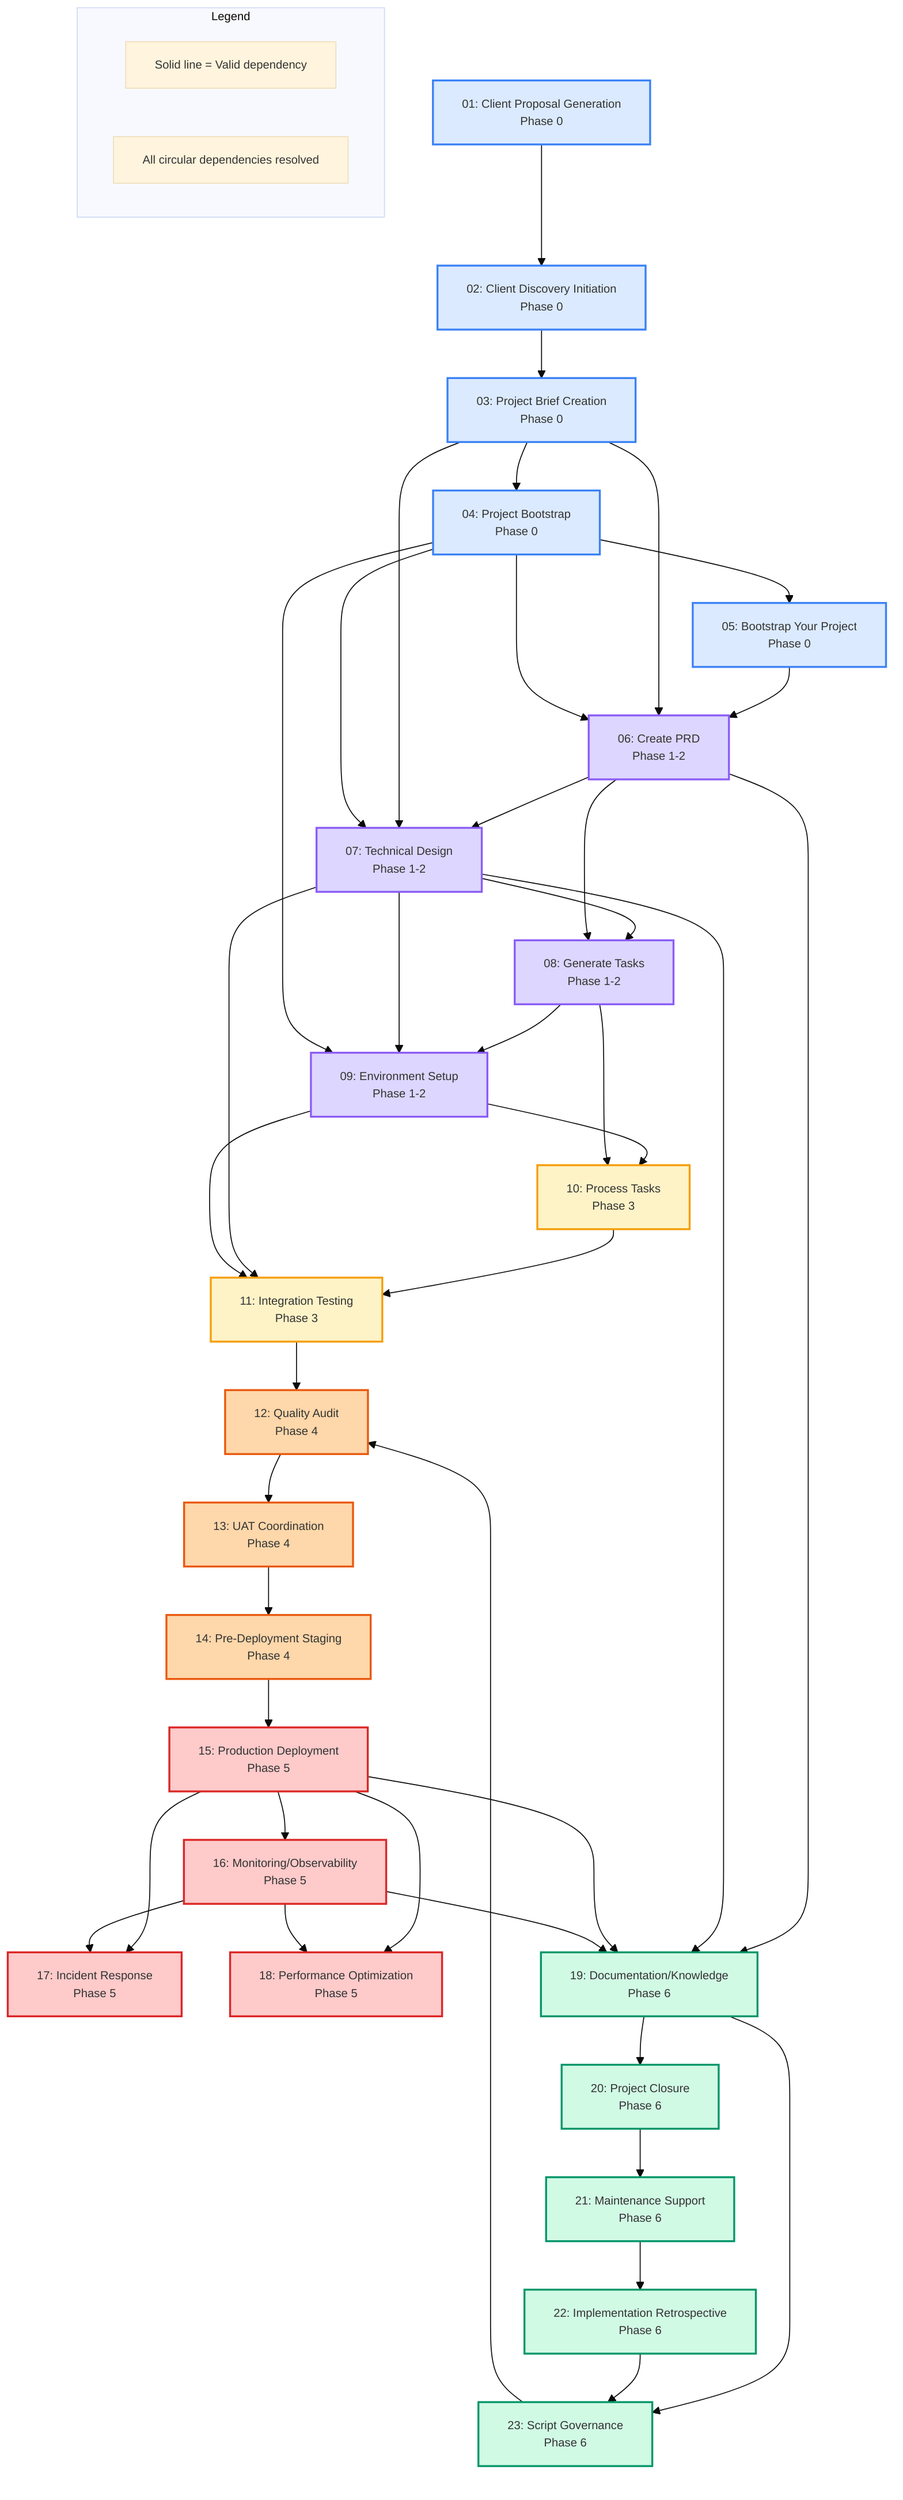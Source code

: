 %%{ init: { 'theme': 'base', 'themeVariables': { 'fontSize': '12px' } } }%%
graph TD
  %% PHASE 0: Foundation & Discovery (01-05)
  P01["01: Client Proposal Generation<br/>Phase 0"]
  P02["02: Client Discovery Initiation<br/>Phase 0"]
  P03["03: Project Brief Creation<br/>Phase 0"]
  P04["04: Project Bootstrap<br/>Phase 0"]
  P05["05: Bootstrap Your Project<br/>Phase 0"]

  %% PHASE 1-2: Planning & Design (06-09)
  P06["06: Create PRD<br/>Phase 1-2"]
  P07["07: Technical Design<br/>Phase 1-2"]
  P08["08: Generate Tasks<br/>Phase 1-2"]
  P09["09: Environment Setup<br/>Phase 1-2"]

  %% PHASE 3: Development (10-11)
  P10["10: Process Tasks<br/>Phase 3"]
  P11["11: Integration Testing<br/>Phase 3"]

  %% PHASE 4: Quality & Testing (12-14)
  P12["12: Quality Audit<br/>Phase 4"]
  P13["13: UAT Coordination<br/>Phase 4"]
  P14["14: Pre-Deployment Staging<br/>Phase 4"]

  %% PHASE 5: Deployment & Operations (15-18)
  P15["15: Production Deployment<br/>Phase 5"]
  P16["16: Monitoring/Observability<br/>Phase 5"]
  P17["17: Incident Response<br/>Phase 5"]
  P18["18: Performance Optimization<br/>Phase 5"]

  %% PHASE 6: Closure & Maintenance (19-23)
  P19["19: Documentation/Knowledge<br/>Phase 6"]
  P20["20: Project Closure<br/>Phase 6"]
  P21["21: Maintenance Support<br/>Phase 6"]
  P22["22: Implementation Retrospective<br/>Phase 6"]
  P23["23: Script Governance<br/>Phase 6"]

  %% DECLARED DEPENDENCIES (From Prerequisites)
  P01 --> P02
  P02 --> P03
  P03 --> P04
  P04 --> P05
  P05 --> P06
  P03 --> P06
  P04 --> P06
  P06 --> P07
  P03 --> P07
  P04 --> P07
  P07 --> P08
  P06 --> P08
  P08 --> P09
  P07 --> P09
  P04 --> P09
  P09 --> P10
  P08 --> P10
  P10 --> P11
  P07 --> P11
  P09 --> P11
  
  %% PHASE 3-4: Corrected transitions
  P11 --> P12
  P23 --> P12
  P12 --> P13
  P13 --> P14
  
  P14 --> P15
  P15 --> P16
  P15 --> P17
  P15 --> P18
  
  %% PHASE 5-6 DEPENDENCIES  
  P16 --> P17
  P16 --> P18
  
  %% PHASE 6 DEPENDENCIES
  P06 --> P19
  P07 --> P19
  P15 --> P19
  P16 --> P19
  P19 --> P20
  P20 --> P21
  P21 --> P22
  P19 --> P23
  P22 --> P23

  %% STYLE DEFINITIONS
  classDef phase0 fill:#dbeafe,stroke:#3b82f6,stroke-width:2px
  classDef phase1 fill:#ddd6fe,stroke:#8b5cf6,stroke-width:2px
  classDef phase3 fill:#fef3c7,stroke:#f59e0b,stroke-width:2px
  classDef phase4 fill:#fed7aa,stroke:#ea580c,stroke-width:2px
  classDef phase5 fill:#fecaca,stroke:#dc2626,stroke-width:2px
  classDef phase6 fill:#d1fae5,stroke:#059669,stroke-width:2px

  class P01,P02,P03,P04,P05 phase0
  class P06,P07,P08,P09 phase1
  class P10,P11 phase3
  class P12,P13,P14 phase4
  class P15,P16,P17,P18 phase5
  class P19,P20,P21,P22,P23 phase6

  %% LEGEND
  subgraph Legend
    L1["Solid line = Valid dependency"]
    L2["All circular dependencies resolved"]
  end